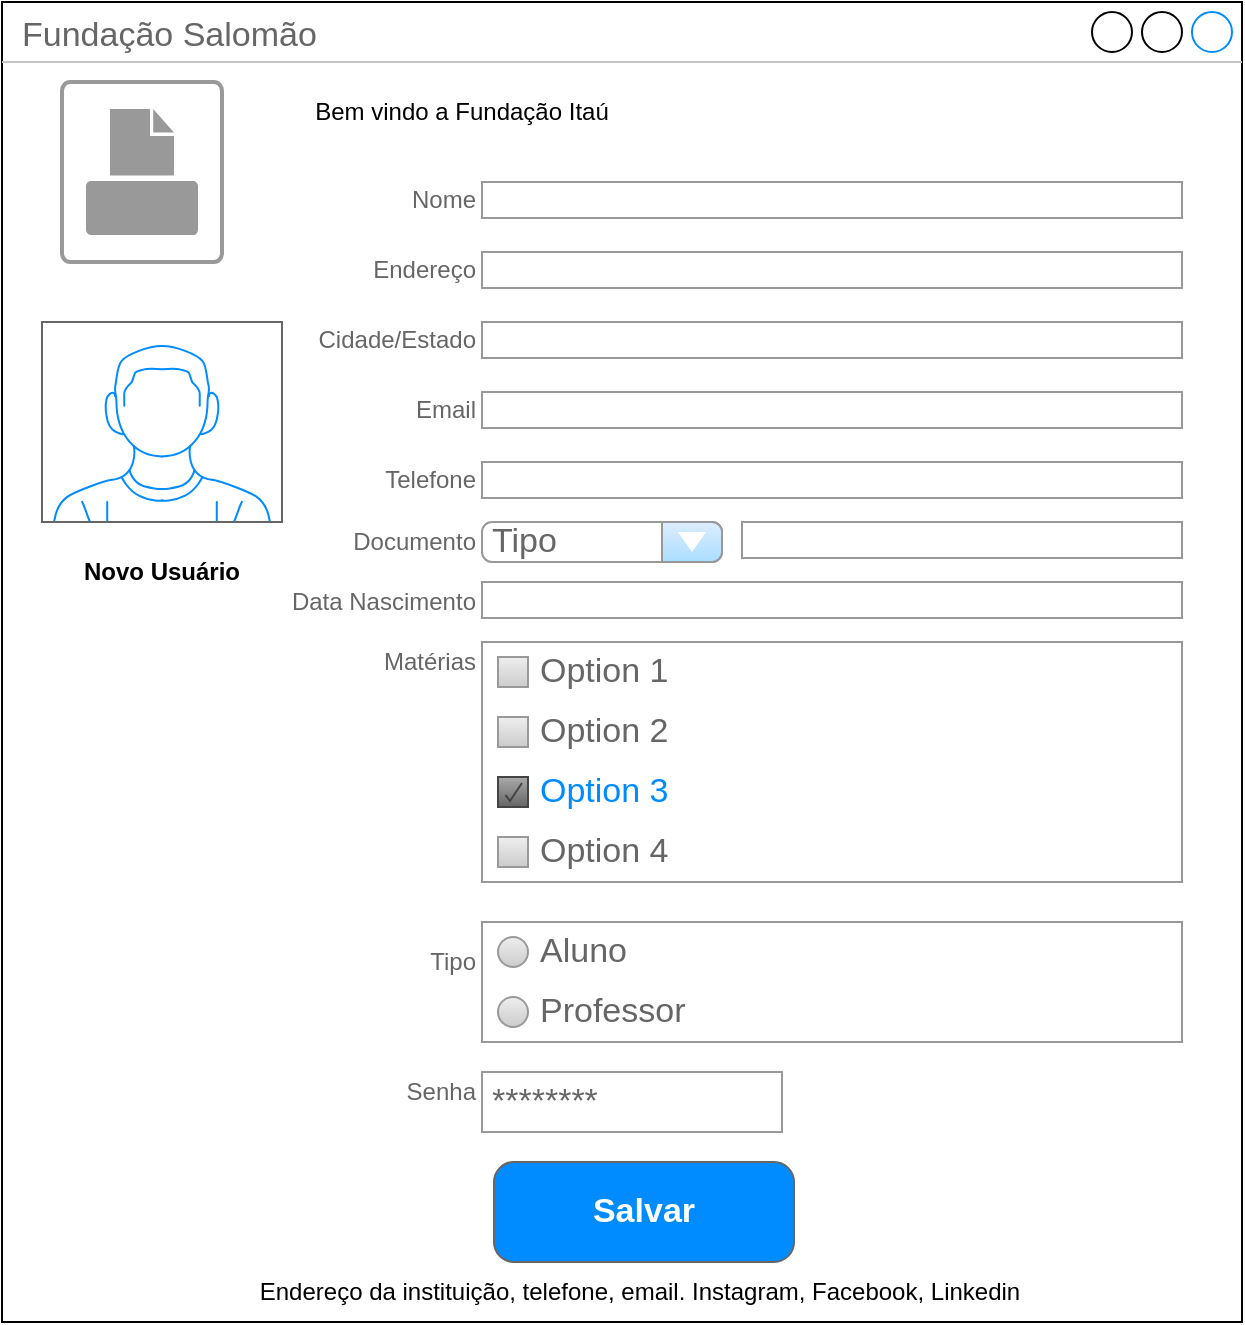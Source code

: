 <mxfile version="21.3.7" type="device">
  <diagram name="Página-1" id="Jkc078h2hcOx-05Bufs_">
    <mxGraphModel dx="880" dy="570" grid="1" gridSize="10" guides="1" tooltips="1" connect="1" arrows="1" fold="1" page="1" pageScale="1" pageWidth="827" pageHeight="1169" math="0" shadow="0">
      <root>
        <mxCell id="0" />
        <mxCell id="1" parent="0" />
        <mxCell id="MRH6tuEuY3I-kxTHl0fX-1" value="Fundação Salomão" style="strokeWidth=1;shadow=0;dashed=0;align=center;html=1;shape=mxgraph.mockup.containers.window;align=left;verticalAlign=top;spacingLeft=8;strokeColor2=#008cff;strokeColor3=#c4c4c4;fontColor=#666666;mainText=;fontSize=17;labelBackgroundColor=none;whiteSpace=wrap;" parent="1" vertex="1">
          <mxGeometry x="80" y="50" width="620" height="660" as="geometry" />
        </mxCell>
        <mxCell id="MRH6tuEuY3I-kxTHl0fX-12" value="Bem vindo a Fundação Itaú" style="text;html=1;align=center;verticalAlign=middle;whiteSpace=wrap;rounded=0;" parent="1" vertex="1">
          <mxGeometry x="220" y="90" width="180" height="30" as="geometry" />
        </mxCell>
        <mxCell id="MRH6tuEuY3I-kxTHl0fX-13" value="" style="verticalLabelPosition=bottom;shadow=0;dashed=0;align=center;html=1;verticalAlign=top;strokeWidth=1;shape=mxgraph.mockup.containers.userMale;strokeColor=#666666;strokeColor2=#008cff;" parent="1" vertex="1">
          <mxGeometry x="100" y="210" width="120" height="100" as="geometry" />
        </mxCell>
        <mxCell id="MRH6tuEuY3I-kxTHl0fX-20" value="Endereço da instituição, telefone, email. Instagram, Facebook, Linkedin" style="text;html=1;strokeColor=none;fillColor=none;align=center;verticalAlign=middle;whiteSpace=wrap;rounded=0;" parent="1" vertex="1">
          <mxGeometry x="100" y="680" width="598" height="30" as="geometry" />
        </mxCell>
        <mxCell id="1BS2OmxU5GtEtXf-yxSe-1" value="" style="strokeColor=#999999;verticalLabelPosition=bottom;shadow=0;dashed=0;verticalAlign=top;strokeWidth=2;html=1;shape=mxgraph.mockup.misc.printIcon;" parent="1" vertex="1">
          <mxGeometry x="110" y="90" width="80" height="90" as="geometry" />
        </mxCell>
        <mxCell id="1BS2OmxU5GtEtXf-yxSe-6" value="Nome" style="strokeWidth=1;shadow=0;dashed=0;align=center;html=1;shape=mxgraph.mockup.forms.anchor;align=right;spacingRight=2;fontColor=#666666;" parent="1" vertex="1">
          <mxGeometry x="270" y="140" width="50" height="18" as="geometry" />
        </mxCell>
        <mxCell id="1BS2OmxU5GtEtXf-yxSe-7" value="" style="strokeWidth=1;shadow=0;dashed=0;align=center;html=1;shape=mxgraph.mockup.forms.rrect;fillColor=#ffffff;rSize=0;fontColor=#666666;align=left;spacingLeft=3;strokeColor=#999999;" parent="1" vertex="1">
          <mxGeometry x="320" y="140" width="350" height="18" as="geometry" />
        </mxCell>
        <mxCell id="1BS2OmxU5GtEtXf-yxSe-8" value="Endereço" style="strokeWidth=1;shadow=0;dashed=0;align=center;html=1;shape=mxgraph.mockup.forms.anchor;align=right;spacingRight=2;fontColor=#666666;" parent="1" vertex="1">
          <mxGeometry x="270" y="175" width="50" height="18" as="geometry" />
        </mxCell>
        <mxCell id="1BS2OmxU5GtEtXf-yxSe-9" value="" style="strokeWidth=1;shadow=0;dashed=0;align=center;html=1;shape=mxgraph.mockup.forms.rrect;fillColor=#ffffff;rSize=0;fontColor=#666666;align=left;spacingLeft=3;strokeColor=#999999;" parent="1" vertex="1">
          <mxGeometry x="320" y="175" width="350" height="18" as="geometry" />
        </mxCell>
        <mxCell id="1BS2OmxU5GtEtXf-yxSe-10" value="Cidade/Estado" style="strokeWidth=1;shadow=0;dashed=0;align=center;html=1;shape=mxgraph.mockup.forms.anchor;align=right;spacingRight=2;fontColor=#666666;" parent="1" vertex="1">
          <mxGeometry x="270" y="210" width="50" height="18" as="geometry" />
        </mxCell>
        <mxCell id="1BS2OmxU5GtEtXf-yxSe-11" value="" style="strokeWidth=1;shadow=0;dashed=0;align=center;html=1;shape=mxgraph.mockup.forms.rrect;fillColor=#ffffff;rSize=0;fontColor=#666666;align=left;spacingLeft=3;strokeColor=#999999;" parent="1" vertex="1">
          <mxGeometry x="320" y="210" width="350" height="18" as="geometry" />
        </mxCell>
        <mxCell id="1BS2OmxU5GtEtXf-yxSe-12" value="Email" style="strokeWidth=1;shadow=0;dashed=0;align=center;html=1;shape=mxgraph.mockup.forms.anchor;align=right;spacingRight=2;fontColor=#666666;" parent="1" vertex="1">
          <mxGeometry x="270" y="245" width="50" height="18" as="geometry" />
        </mxCell>
        <mxCell id="1BS2OmxU5GtEtXf-yxSe-13" value="" style="strokeWidth=1;shadow=0;dashed=0;align=center;html=1;shape=mxgraph.mockup.forms.rrect;fillColor=#ffffff;rSize=0;fontColor=#666666;align=left;spacingLeft=3;strokeColor=#999999;" parent="1" vertex="1">
          <mxGeometry x="320" y="245" width="350" height="18" as="geometry" />
        </mxCell>
        <mxCell id="1BS2OmxU5GtEtXf-yxSe-14" value="Telefone" style="strokeWidth=1;shadow=0;dashed=0;align=center;html=1;shape=mxgraph.mockup.forms.anchor;align=right;spacingRight=2;fontColor=#666666;" parent="1" vertex="1">
          <mxGeometry x="270" y="280" width="50" height="18" as="geometry" />
        </mxCell>
        <mxCell id="1BS2OmxU5GtEtXf-yxSe-15" value="" style="strokeWidth=1;shadow=0;dashed=0;align=center;html=1;shape=mxgraph.mockup.forms.rrect;fillColor=#ffffff;rSize=0;fontColor=#666666;align=left;spacingLeft=3;strokeColor=#999999;" parent="1" vertex="1">
          <mxGeometry x="320" y="280" width="350" height="18" as="geometry" />
        </mxCell>
        <mxCell id="1BS2OmxU5GtEtXf-yxSe-19" value="Documento" style="strokeWidth=1;shadow=0;dashed=0;align=center;html=1;shape=mxgraph.mockup.forms.anchor;align=right;spacingRight=2;fontColor=#666666;" parent="1" vertex="1">
          <mxGeometry x="270" y="310" width="50" height="20" as="geometry" />
        </mxCell>
        <mxCell id="1BS2OmxU5GtEtXf-yxSe-20" value="" style="strokeWidth=1;shadow=0;dashed=0;align=center;html=1;shape=mxgraph.mockup.forms.rrect;fillColor=#ffffff;rSize=0;fontColor=#666666;align=left;spacingLeft=3;strokeColor=#999999;" parent="1" vertex="1">
          <mxGeometry x="450" y="310" width="220" height="18" as="geometry" />
        </mxCell>
        <mxCell id="1BS2OmxU5GtEtXf-yxSe-21" value="Data Nascimento" style="strokeWidth=1;shadow=0;dashed=0;align=center;html=1;shape=mxgraph.mockup.forms.anchor;align=right;spacingRight=2;fontColor=#666666;" parent="1" vertex="1">
          <mxGeometry x="270" y="340" width="50" height="20" as="geometry" />
        </mxCell>
        <mxCell id="1BS2OmxU5GtEtXf-yxSe-22" value="" style="strokeWidth=1;shadow=0;dashed=0;align=center;html=1;shape=mxgraph.mockup.forms.rrect;fillColor=#ffffff;rSize=0;fontColor=#666666;align=left;spacingLeft=3;strokeColor=#999999;" parent="1" vertex="1">
          <mxGeometry x="320" y="340" width="350" height="18" as="geometry" />
        </mxCell>
        <mxCell id="1BS2OmxU5GtEtXf-yxSe-26" value="Matérias" style="strokeWidth=1;shadow=0;dashed=0;align=center;html=1;shape=mxgraph.mockup.forms.anchor;align=right;spacingRight=2;fontColor=#666666;" parent="1" vertex="1">
          <mxGeometry x="270" y="370" width="50" height="20" as="geometry" />
        </mxCell>
        <mxCell id="1BS2OmxU5GtEtXf-yxSe-28" value="Novo Usuário" style="text;html=1;strokeColor=none;fillColor=none;align=center;verticalAlign=middle;whiteSpace=wrap;rounded=0;fontStyle=1" parent="1" vertex="1">
          <mxGeometry x="110" y="320" width="100" height="30" as="geometry" />
        </mxCell>
        <mxCell id="1BS2OmxU5GtEtXf-yxSe-29" value="Tipo" style="strokeWidth=1;shadow=0;dashed=0;align=center;html=1;shape=mxgraph.mockup.forms.comboBox;strokeColor=#999999;fillColor=#ddeeff;align=left;fillColor2=#aaddff;mainText=;fontColor=#666666;fontSize=17;spacingLeft=3;" parent="1" vertex="1">
          <mxGeometry x="320" y="310" width="120" height="20" as="geometry" />
        </mxCell>
        <mxCell id="1BS2OmxU5GtEtXf-yxSe-30" value="" style="strokeWidth=1;shadow=0;dashed=0;align=center;html=1;shape=mxgraph.mockup.forms.rrect;rSize=0;strokeColor=#999999;fillColor=#ffffff;recursiveResize=0;" parent="1" vertex="1">
          <mxGeometry x="320" y="370" width="350" height="120" as="geometry" />
        </mxCell>
        <mxCell id="1BS2OmxU5GtEtXf-yxSe-31" value="Option 1" style="strokeWidth=1;shadow=0;dashed=0;align=center;html=1;shape=mxgraph.mockup.forms.rrect;rSize=0;fillColor=#eeeeee;strokeColor=#999999;gradientColor=#cccccc;align=left;spacingLeft=4;fontSize=17;fontColor=#666666;labelPosition=right;" parent="1BS2OmxU5GtEtXf-yxSe-30" vertex="1">
          <mxGeometry x="8" y="7.5" width="15" height="15" as="geometry" />
        </mxCell>
        <mxCell id="1BS2OmxU5GtEtXf-yxSe-32" value="Option 2" style="strokeWidth=1;shadow=0;dashed=0;align=center;html=1;shape=mxgraph.mockup.forms.rrect;rSize=0;fillColor=#eeeeee;strokeColor=#999999;gradientColor=#cccccc;align=left;spacingLeft=4;fontSize=17;fontColor=#666666;labelPosition=right;" parent="1BS2OmxU5GtEtXf-yxSe-30" vertex="1">
          <mxGeometry x="8" y="37.5" width="15" height="15" as="geometry" />
        </mxCell>
        <mxCell id="1BS2OmxU5GtEtXf-yxSe-33" value="Option 3" style="strokeWidth=1;shadow=0;dashed=0;align=center;html=1;shape=mxgraph.mockup.forms.checkbox;rSize=0;resizable=0;fillColor=#aaaaaa;strokeColor=#444444;gradientColor=#666666;align=left;spacingLeft=4;fontSize=17;fontColor=#008cff;labelPosition=right;" parent="1BS2OmxU5GtEtXf-yxSe-30" vertex="1">
          <mxGeometry x="8" y="67.5" width="15" height="15" as="geometry" />
        </mxCell>
        <mxCell id="1BS2OmxU5GtEtXf-yxSe-34" value="Option 4" style="strokeWidth=1;shadow=0;dashed=0;align=center;html=1;shape=mxgraph.mockup.forms.rrect;rSize=0;fillColor=#eeeeee;strokeColor=#999999;gradientColor=#cccccc;align=left;spacingLeft=4;fontSize=17;fontColor=#666666;labelPosition=right;" parent="1BS2OmxU5GtEtXf-yxSe-30" vertex="1">
          <mxGeometry x="8" y="97.5" width="15" height="15" as="geometry" />
        </mxCell>
        <mxCell id="MIn5jHyLwsWsm8_lZlh8-1" value="" style="strokeWidth=1;shadow=0;dashed=0;align=center;html=1;shape=mxgraph.mockup.forms.rrect;rSize=0;strokeColor=#999999;fillColor=#ffffff;recursiveResize=0;" parent="1" vertex="1">
          <mxGeometry x="320" y="510" width="350" height="60" as="geometry" />
        </mxCell>
        <mxCell id="MIn5jHyLwsWsm8_lZlh8-2" value="Aluno" style="shape=ellipse;rSize=0;fillColor=#eeeeee;strokeColor=#999999;gradientColor=#cccccc;html=1;align=left;spacingLeft=4;fontSize=17;fontColor=#666666;labelPosition=right;" parent="MIn5jHyLwsWsm8_lZlh8-1" vertex="1">
          <mxGeometry x="8" y="7.5" width="15" height="15" as="geometry" />
        </mxCell>
        <mxCell id="MIn5jHyLwsWsm8_lZlh8-3" value="Professor" style="shape=ellipse;rSize=0;fillColor=#eeeeee;strokeColor=#999999;gradientColor=#cccccc;html=1;align=left;spacingLeft=4;fontSize=17;fontColor=#666666;labelPosition=right;" parent="MIn5jHyLwsWsm8_lZlh8-1" vertex="1">
          <mxGeometry x="8" y="37.5" width="15" height="15" as="geometry" />
        </mxCell>
        <mxCell id="MIn5jHyLwsWsm8_lZlh8-7" value="Senha" style="strokeWidth=1;shadow=0;dashed=0;align=center;html=1;shape=mxgraph.mockup.forms.anchor;align=right;spacingRight=2;fontColor=#666666;" parent="1" vertex="1">
          <mxGeometry x="270" y="585" width="50" height="20" as="geometry" />
        </mxCell>
        <mxCell id="MIn5jHyLwsWsm8_lZlh8-9" value="Salvar" style="strokeWidth=1;shadow=0;dashed=0;align=center;html=1;shape=mxgraph.mockup.buttons.button;strokeColor=#666666;fontColor=#ffffff;mainText=;buttonStyle=round;fontSize=17;fontStyle=1;fillColor=#008cff;whiteSpace=wrap;" parent="1" vertex="1">
          <mxGeometry x="326" y="630" width="150" height="50" as="geometry" />
        </mxCell>
        <mxCell id="vg551VGYIa1_HPpeRz5W-1" value="********" style="strokeWidth=1;shadow=0;dashed=0;align=center;html=1;shape=mxgraph.mockup.forms.pwField;strokeColor=#999999;mainText=;align=left;fontColor=#666666;fontSize=17;spacingLeft=3;" vertex="1" parent="1">
          <mxGeometry x="320" y="585" width="150" height="30" as="geometry" />
        </mxCell>
        <mxCell id="vg551VGYIa1_HPpeRz5W-2" value="Tipo" style="strokeWidth=1;shadow=0;dashed=0;align=center;html=1;shape=mxgraph.mockup.forms.anchor;align=right;spacingRight=2;fontColor=#666666;" vertex="1" parent="1">
          <mxGeometry x="270" y="520" width="50" height="20" as="geometry" />
        </mxCell>
      </root>
    </mxGraphModel>
  </diagram>
</mxfile>
